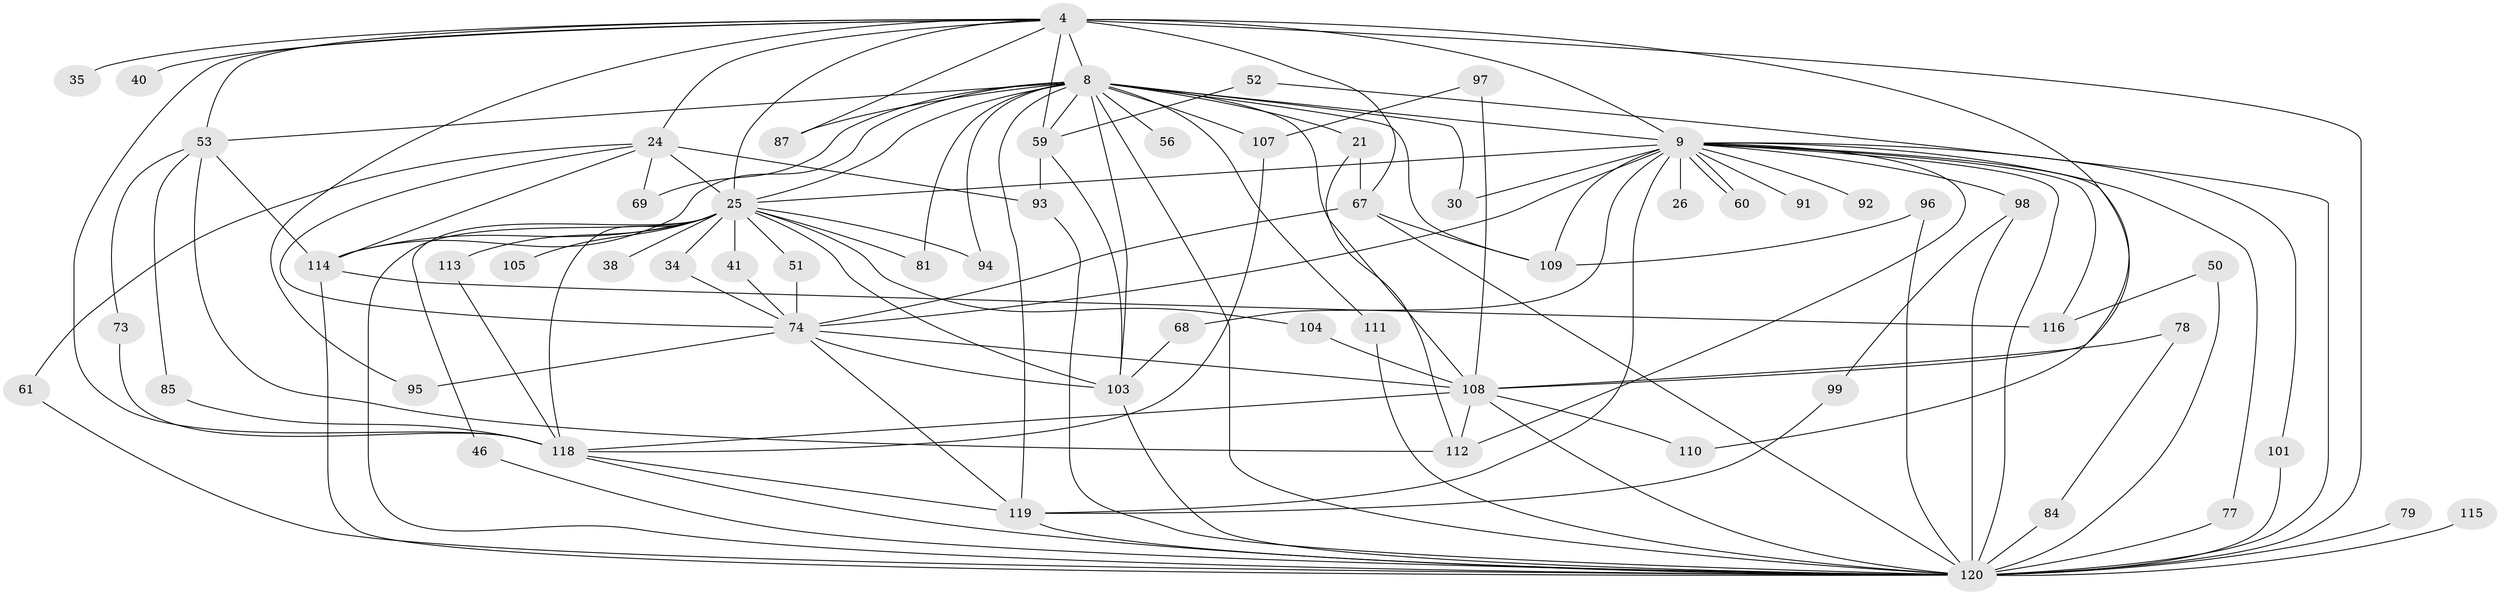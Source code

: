 // original degree distribution, {21: 0.016666666666666666, 25: 0.008333333333333333, 16: 0.016666666666666666, 18: 0.008333333333333333, 23: 0.008333333333333333, 19: 0.008333333333333333, 27: 0.008333333333333333, 24: 0.008333333333333333, 4: 0.1, 7: 0.008333333333333333, 6: 0.016666666666666666, 5: 0.06666666666666667, 10: 0.008333333333333333, 3: 0.175, 12: 0.008333333333333333, 2: 0.5333333333333333}
// Generated by graph-tools (version 1.1) at 2025/46/03/09/25 04:46:32]
// undirected, 60 vertices, 127 edges
graph export_dot {
graph [start="1"]
  node [color=gray90,style=filled];
  4 [super="+3"];
  8 [super="+1"];
  9 [super="+7"];
  21;
  24 [super="+13"];
  25 [super="+20+6"];
  26;
  30;
  34;
  35;
  38;
  40;
  41;
  46;
  50;
  51;
  52;
  53 [super="+42+28+18"];
  56;
  59 [super="+16"];
  60;
  61;
  67 [super="+36+12"];
  68;
  69;
  73;
  74 [super="+48+22"];
  77 [super="+31"];
  78;
  79;
  81;
  84 [super="+62"];
  85;
  87;
  91;
  92;
  93 [super="+88"];
  94;
  95;
  96;
  97;
  98 [super="+65"];
  99;
  101;
  103 [super="+64+49+100+89+86"];
  104;
  105 [super="+33"];
  107 [super="+72"];
  108 [super="+15+106"];
  109 [super="+27"];
  110;
  111;
  112 [super="+29+44"];
  113 [super="+54"];
  114 [super="+80+76+83+82"];
  115;
  116 [super="+71"];
  118 [super="+47+55+117"];
  119 [super="+57+70+90"];
  120 [super="+11+102+66"];
  4 -- 8 [weight=4];
  4 -- 9 [weight=4];
  4 -- 35 [weight=2];
  4 -- 40 [weight=2];
  4 -- 59 [weight=2];
  4 -- 87;
  4 -- 95;
  4 -- 24 [weight=2];
  4 -- 25 [weight=4];
  4 -- 67;
  4 -- 118;
  4 -- 53;
  4 -- 120 [weight=6];
  4 -- 108;
  8 -- 9 [weight=4];
  8 -- 21 [weight=2];
  8 -- 30;
  8 -- 56 [weight=2];
  8 -- 81;
  8 -- 94;
  8 -- 107 [weight=2];
  8 -- 111;
  8 -- 69;
  8 -- 87;
  8 -- 108 [weight=4];
  8 -- 59;
  8 -- 109;
  8 -- 25 [weight=5];
  8 -- 53 [weight=4];
  8 -- 119;
  8 -- 103 [weight=2];
  8 -- 114;
  8 -- 120 [weight=4];
  9 -- 26 [weight=2];
  9 -- 30;
  9 -- 60;
  9 -- 60;
  9 -- 91 [weight=2];
  9 -- 110;
  9 -- 68;
  9 -- 74;
  9 -- 77;
  9 -- 25 [weight=5];
  9 -- 92;
  9 -- 98 [weight=2];
  9 -- 101;
  9 -- 109 [weight=2];
  9 -- 116 [weight=2];
  9 -- 119;
  9 -- 112;
  9 -- 120 [weight=6];
  21 -- 67;
  21 -- 112;
  24 -- 61;
  24 -- 69;
  24 -- 25;
  24 -- 93;
  24 -- 114;
  24 -- 74;
  25 -- 81;
  25 -- 94;
  25 -- 34;
  25 -- 38 [weight=2];
  25 -- 104;
  25 -- 41;
  25 -- 105 [weight=3];
  25 -- 46;
  25 -- 113 [weight=2];
  25 -- 51;
  25 -- 118 [weight=3];
  25 -- 103 [weight=3];
  25 -- 114 [weight=2];
  25 -- 120 [weight=4];
  34 -- 74;
  41 -- 74;
  46 -- 120;
  50 -- 116;
  50 -- 120;
  51 -- 74;
  52 -- 59;
  52 -- 120;
  53 -- 73;
  53 -- 85;
  53 -- 112;
  53 -- 114;
  59 -- 103;
  59 -- 93;
  61 -- 120;
  67 -- 109;
  67 -- 120;
  67 -- 74;
  68 -- 103;
  73 -- 118;
  74 -- 103 [weight=3];
  74 -- 108;
  74 -- 119 [weight=2];
  74 -- 95;
  77 -- 120 [weight=2];
  78 -- 84;
  78 -- 108;
  79 -- 120;
  84 -- 120 [weight=2];
  85 -- 118;
  93 -- 120;
  96 -- 109;
  96 -- 120;
  97 -- 107;
  97 -- 108;
  98 -- 99;
  98 -- 120;
  99 -- 119;
  101 -- 120;
  103 -- 120;
  104 -- 108;
  107 -- 118;
  108 -- 118;
  108 -- 110;
  108 -- 112;
  108 -- 120;
  111 -- 120;
  113 -- 118;
  114 -- 116 [weight=2];
  114 -- 120 [weight=3];
  115 -- 120 [weight=2];
  118 -- 120 [weight=2];
  118 -- 119;
  119 -- 120;
}
